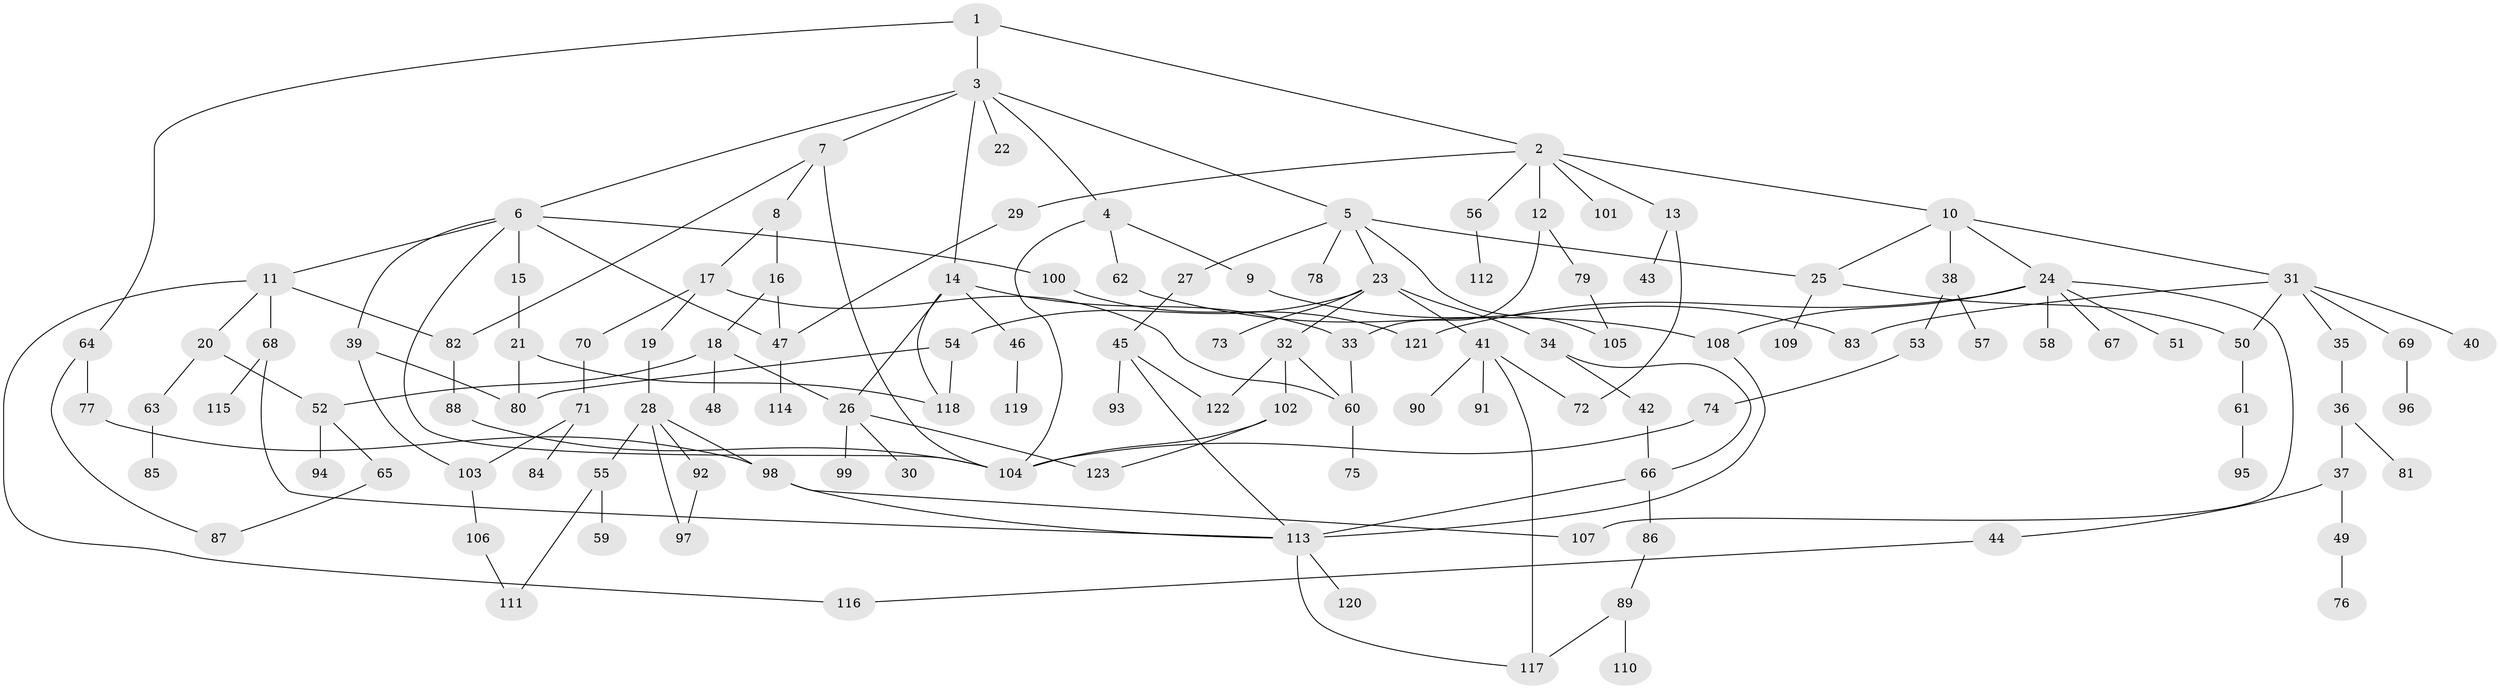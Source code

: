 // Generated by graph-tools (version 1.1) at 2025/41/03/09/25 04:41:36]
// undirected, 123 vertices, 162 edges
graph export_dot {
graph [start="1"]
  node [color=gray90,style=filled];
  1;
  2;
  3;
  4;
  5;
  6;
  7;
  8;
  9;
  10;
  11;
  12;
  13;
  14;
  15;
  16;
  17;
  18;
  19;
  20;
  21;
  22;
  23;
  24;
  25;
  26;
  27;
  28;
  29;
  30;
  31;
  32;
  33;
  34;
  35;
  36;
  37;
  38;
  39;
  40;
  41;
  42;
  43;
  44;
  45;
  46;
  47;
  48;
  49;
  50;
  51;
  52;
  53;
  54;
  55;
  56;
  57;
  58;
  59;
  60;
  61;
  62;
  63;
  64;
  65;
  66;
  67;
  68;
  69;
  70;
  71;
  72;
  73;
  74;
  75;
  76;
  77;
  78;
  79;
  80;
  81;
  82;
  83;
  84;
  85;
  86;
  87;
  88;
  89;
  90;
  91;
  92;
  93;
  94;
  95;
  96;
  97;
  98;
  99;
  100;
  101;
  102;
  103;
  104;
  105;
  106;
  107;
  108;
  109;
  110;
  111;
  112;
  113;
  114;
  115;
  116;
  117;
  118;
  119;
  120;
  121;
  122;
  123;
  1 -- 2;
  1 -- 3;
  1 -- 64;
  2 -- 10;
  2 -- 12;
  2 -- 13;
  2 -- 29;
  2 -- 56;
  2 -- 101;
  3 -- 4;
  3 -- 5;
  3 -- 6;
  3 -- 7;
  3 -- 14;
  3 -- 22;
  4 -- 9;
  4 -- 62;
  4 -- 104;
  5 -- 23;
  5 -- 25;
  5 -- 27;
  5 -- 78;
  5 -- 105;
  6 -- 11;
  6 -- 15;
  6 -- 39;
  6 -- 100;
  6 -- 104;
  6 -- 47;
  7 -- 8;
  7 -- 104;
  7 -- 82;
  8 -- 16;
  8 -- 17;
  9 -- 83;
  10 -- 24;
  10 -- 31;
  10 -- 38;
  10 -- 25;
  11 -- 20;
  11 -- 68;
  11 -- 82;
  11 -- 116;
  12 -- 79;
  12 -- 33;
  13 -- 43;
  13 -- 72;
  14 -- 26;
  14 -- 33;
  14 -- 46;
  14 -- 118;
  15 -- 21;
  16 -- 18;
  16 -- 47;
  17 -- 19;
  17 -- 70;
  17 -- 60;
  18 -- 48;
  18 -- 52;
  18 -- 26;
  19 -- 28;
  20 -- 63;
  20 -- 52;
  21 -- 118;
  21 -- 80;
  23 -- 32;
  23 -- 34;
  23 -- 41;
  23 -- 54;
  23 -- 73;
  24 -- 51;
  24 -- 58;
  24 -- 67;
  24 -- 107;
  24 -- 108;
  24 -- 121;
  25 -- 109;
  25 -- 50;
  26 -- 30;
  26 -- 99;
  26 -- 123;
  27 -- 45;
  28 -- 55;
  28 -- 92;
  28 -- 97;
  28 -- 98;
  29 -- 47;
  31 -- 35;
  31 -- 40;
  31 -- 50;
  31 -- 69;
  31 -- 83;
  32 -- 60;
  32 -- 102;
  32 -- 122;
  33 -- 60;
  34 -- 42;
  34 -- 66;
  35 -- 36;
  36 -- 37;
  36 -- 81;
  37 -- 44;
  37 -- 49;
  38 -- 53;
  38 -- 57;
  39 -- 80;
  39 -- 103;
  41 -- 90;
  41 -- 91;
  41 -- 117;
  41 -- 72;
  42 -- 66;
  44 -- 116;
  45 -- 93;
  45 -- 113;
  45 -- 122;
  46 -- 119;
  47 -- 114;
  49 -- 76;
  50 -- 61;
  52 -- 65;
  52 -- 94;
  53 -- 74;
  54 -- 118;
  54 -- 80;
  55 -- 59;
  55 -- 111;
  56 -- 112;
  60 -- 75;
  61 -- 95;
  62 -- 108;
  63 -- 85;
  64 -- 77;
  64 -- 87;
  65 -- 87;
  66 -- 86;
  66 -- 113;
  68 -- 115;
  68 -- 113;
  69 -- 96;
  70 -- 71;
  71 -- 84;
  71 -- 103;
  74 -- 104;
  77 -- 98;
  79 -- 105;
  82 -- 88;
  86 -- 89;
  88 -- 104;
  89 -- 110;
  89 -- 117;
  92 -- 97;
  98 -- 107;
  98 -- 113;
  100 -- 121;
  102 -- 123;
  102 -- 104;
  103 -- 106;
  106 -- 111;
  108 -- 113;
  113 -- 120;
  113 -- 117;
}
